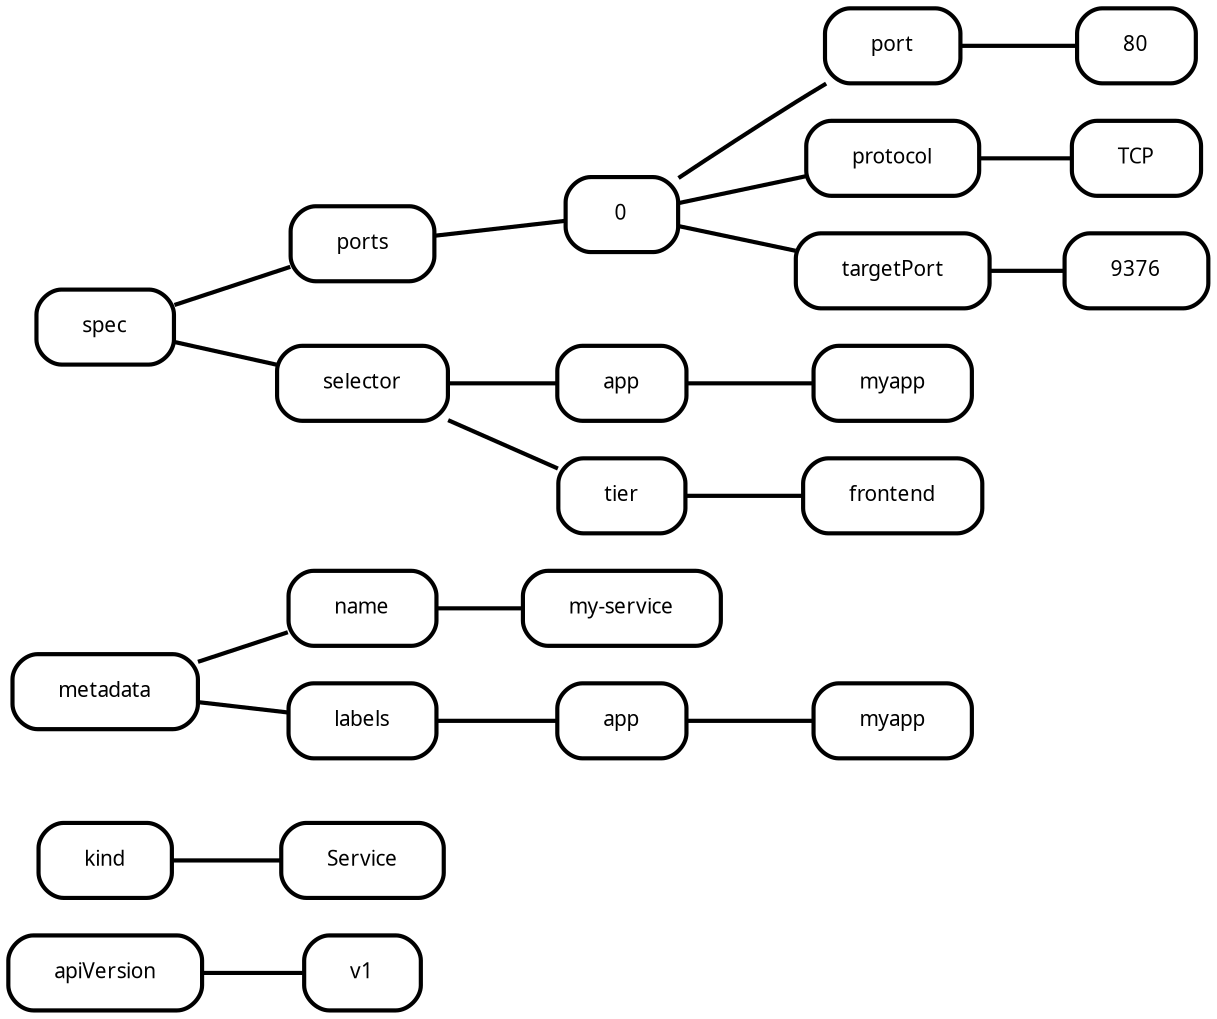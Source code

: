 digraph  {
rankdir=LR;
apiVersion [fillcolor="#fafafa", fontname="Fira Mono", fontsize=10, label=apiVersion, margin="0.3,0.1", penwidth="2.0", shape=box, style=rounded];
apiVersion__v1 [fillcolor="#fafafa", fontname="Fira Mono", fontsize=10, label=v1, margin="0.3,0.1", penwidth="2.0", shape=box, style=rounded];
kind [fillcolor="#fafafa", fontname="Fira Mono", fontsize=10, label=kind, margin="0.3,0.1", penwidth="2.0", shape=box, style=rounded];
kind__Service [fillcolor="#fafafa", fontname="Fira Mono", fontsize=10, label=Service, margin="0.3,0.1", penwidth="2.0", shape=box, style=rounded];
metadata [fillcolor="#fafafa", fontname="Fira Mono", fontsize=10, label=metadata, margin="0.3,0.1", penwidth="2.0", shape=box, style=rounded];
spec [fillcolor="#fafafa", fontname="Fira Mono", fontsize=10, label=spec, margin="0.3,0.1", penwidth="2.0", shape=box, style=rounded];
metadata__name [fillcolor="#fafafa", fontname="Fira Mono", fontsize=10, label=name, margin="0.3,0.1", penwidth="2.0", shape=box, style=rounded];
"metadata__name__my-service" [fillcolor="#fafafa", fontname="Fira Mono", fontsize=10, label="my-service", margin="0.3,0.1", penwidth="2.0", shape=box, style=rounded];
metadata__labels [fillcolor="#fafafa", fontname="Fira Mono", fontsize=10, label=labels, margin="0.3,0.1", penwidth="2.0", shape=box, style=rounded];
spec__ports [fillcolor="#fafafa", fontname="Fira Mono", fontsize=10, label=ports, margin="0.3,0.1", penwidth="2.0", shape=box, style=rounded];
spec__selector [fillcolor="#fafafa", fontname="Fira Mono", fontsize=10, label=selector, margin="0.3,0.1", penwidth="2.0", shape=box, style=rounded];
metadata__labels__app [fillcolor="#fafafa", fontname="Fira Mono", fontsize=10, label=app, margin="0.3,0.1", penwidth="2.0", shape=box, style=rounded];
metadata__labels__app__myapp [fillcolor="#fafafa", fontname="Fira Mono", fontsize=10, label=myapp, margin="0.3,0.1", penwidth="2.0", shape=box, style=rounded];
spec__ports__0 [fillcolor="#fafafa", fontname="Fira Mono", fontsize=10, label=0, margin="0.3,0.1", penwidth="2.0", shape=box, style=rounded];
spec__selector__app [fillcolor="#fafafa", fontname="Fira Mono", fontsize=10, label=app, margin="0.3,0.1", penwidth="2.0", shape=box, style=rounded];
spec__selector__app__myapp [fillcolor="#fafafa", fontname="Fira Mono", fontsize=10, label=myapp, margin="0.3,0.1", penwidth="2.0", shape=box, style=rounded];
spec__selector__tier [fillcolor="#fafafa", fontname="Fira Mono", fontsize=10, label=tier, margin="0.3,0.1", penwidth="2.0", shape=box, style=rounded];
spec__selector__tier__frontend [fillcolor="#fafafa", fontname="Fira Mono", fontsize=10, label=frontend, margin="0.3,0.1", penwidth="2.0", shape=box, style=rounded];
spec__ports__0__port [fillcolor="#fafafa", fontname="Fira Mono", fontsize=10, label=port, margin="0.3,0.1", penwidth="2.0", shape=box, style=rounded];
spec__ports__0__port__80 [fillcolor="#fafafa", fontname="Fira Mono", fontsize=10, label=80, margin="0.3,0.1", penwidth="2.0", shape=box, style=rounded];
spec__ports__0__protocol [fillcolor="#fafafa", fontname="Fira Mono", fontsize=10, label=protocol, margin="0.3,0.1", penwidth="2.0", shape=box, style=rounded];
spec__ports__0__protocol__TCP [fillcolor="#fafafa", fontname="Fira Mono", fontsize=10, label=TCP, margin="0.3,0.1", penwidth="2.0", shape=box, style=rounded];
spec__ports__0__targetPort [fillcolor="#fafafa", fontname="Fira Mono", fontsize=10, label=targetPort, margin="0.3,0.1", penwidth="2.0", shape=box, style=rounded];
spec__ports__0__targetPort__9376 [fillcolor="#fafafa", fontname="Fira Mono", fontsize=10, label=9376, margin="0.3,0.1", penwidth="2.0", shape=box, style=rounded];
apiVersion -> apiVersion__v1  [arrowhead=none, key=0, penwidth="2.0"];
kind -> kind__Service  [arrowhead=none, key=0, penwidth="2.0"];
metadata -> metadata__name  [arrowhead=none, key=0, penwidth="2.0"];
metadata -> metadata__labels  [arrowhead=none, key=0, penwidth="2.0"];
spec -> spec__ports  [arrowhead=none, key=0, penwidth="2.0"];
spec -> spec__selector  [arrowhead=none, key=0, penwidth="2.0"];
metadata__name -> "metadata__name__my-service"  [arrowhead=none, key=0, penwidth="2.0"];
metadata__labels -> metadata__labels__app  [arrowhead=none, key=0, penwidth="2.0"];
spec__ports -> spec__ports__0  [arrowhead=none, key=0, penwidth="2.0"];
spec__selector -> spec__selector__app  [arrowhead=none, key=0, penwidth="2.0"];
spec__selector -> spec__selector__tier  [arrowhead=none, key=0, penwidth="2.0"];
metadata__labels__app -> metadata__labels__app__myapp  [arrowhead=none, key=0, penwidth="2.0"];
spec__ports__0 -> spec__ports__0__port  [arrowhead=none, key=0, penwidth="2.0"];
spec__ports__0 -> spec__ports__0__protocol  [arrowhead=none, key=0, penwidth="2.0"];
spec__ports__0 -> spec__ports__0__targetPort  [arrowhead=none, key=0, penwidth="2.0"];
spec__selector__app -> spec__selector__app__myapp  [arrowhead=none, key=0, penwidth="2.0"];
spec__selector__tier -> spec__selector__tier__frontend  [arrowhead=none, key=0, penwidth="2.0"];
spec__ports__0__port -> spec__ports__0__port__80  [arrowhead=none, key=0, penwidth="2.0"];
spec__ports__0__protocol -> spec__ports__0__protocol__TCP  [arrowhead=none, key=0, penwidth="2.0"];
spec__ports__0__targetPort -> spec__ports__0__targetPort__9376  [arrowhead=none, key=0, penwidth="2.0"];
}
